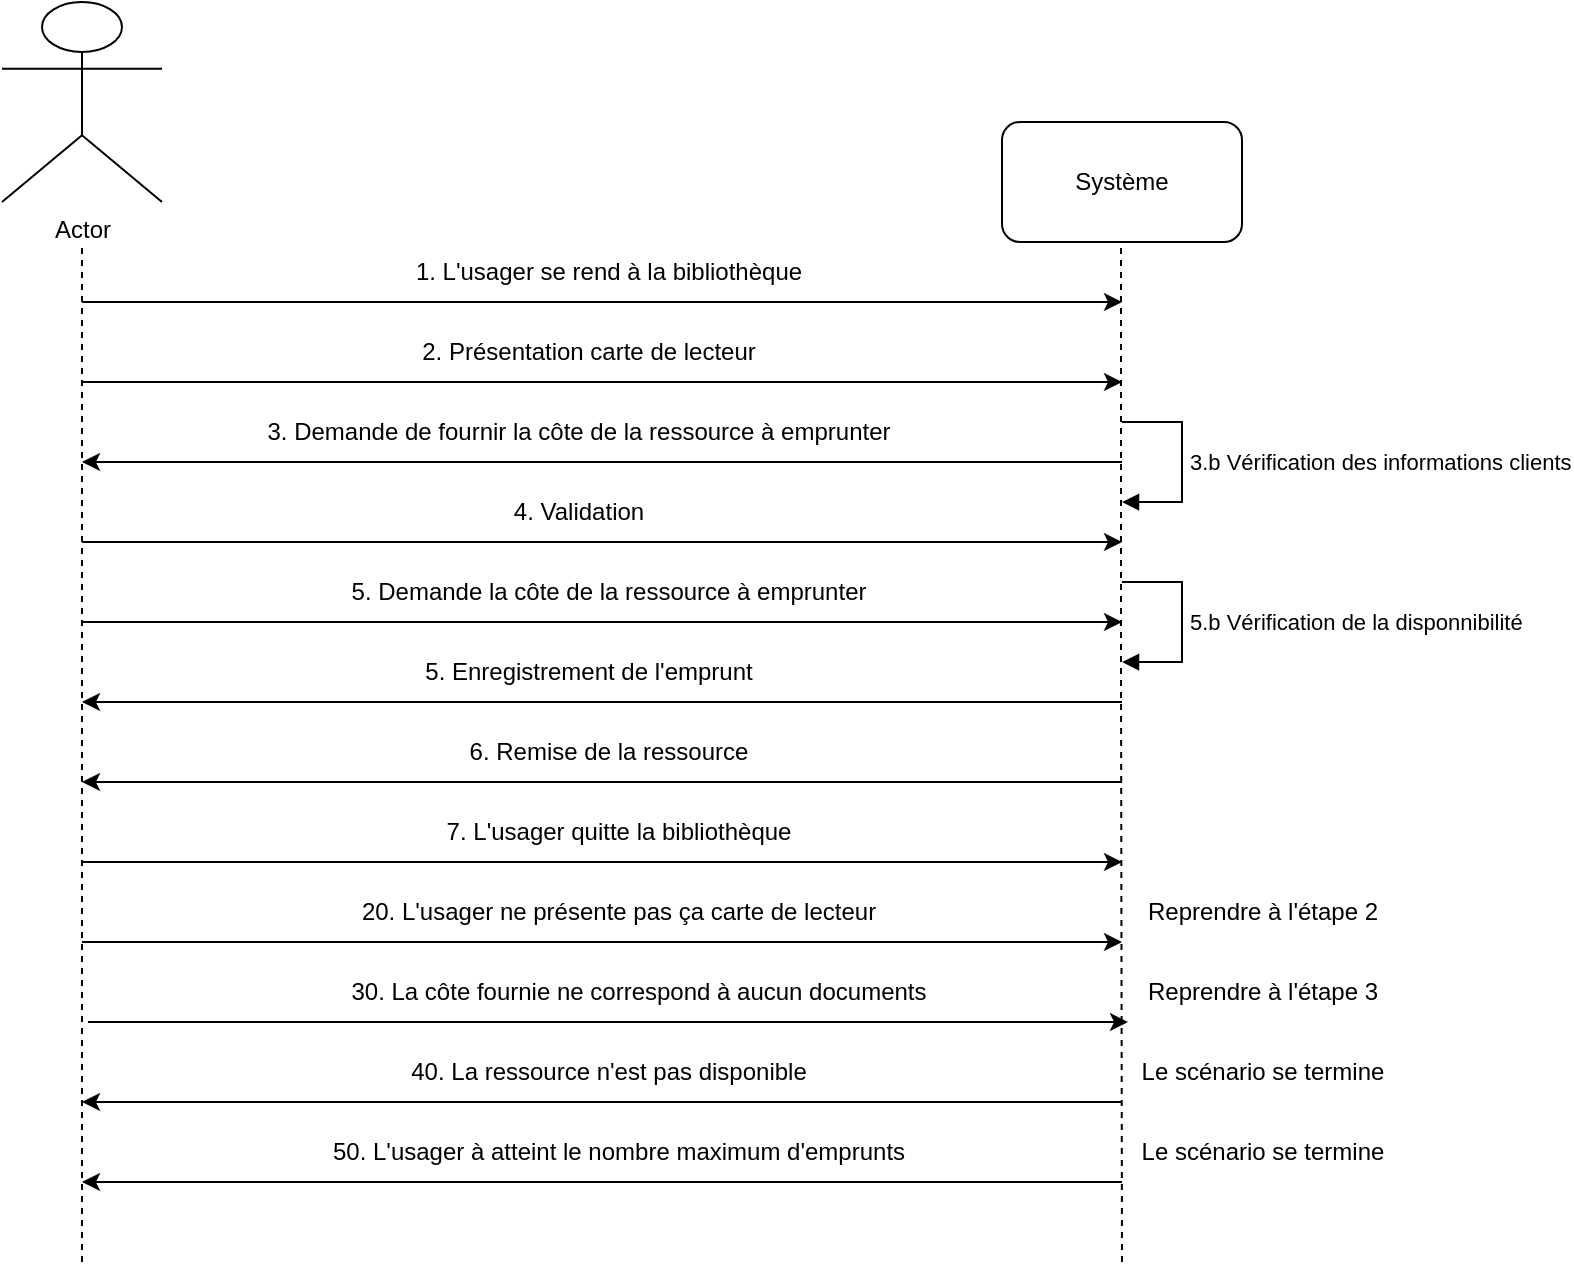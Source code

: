 <mxfile version="20.5.3" type="embed"><diagram id="1Y-inil4V9IId6jrSB4I" name="Page-1"><mxGraphModel dx="811" dy="453" grid="1" gridSize="10" guides="1" tooltips="1" connect="1" arrows="1" fold="1" page="1" pageScale="1" pageWidth="827" pageHeight="1169" math="0" shadow="0"><root><mxCell id="0"/><mxCell id="1" parent="0"/><mxCell id="6" value="Actor" style="shape=umlActor;verticalLabelPosition=bottom;verticalAlign=top;html=1;outlineConnect=0;" parent="1" vertex="1"><mxGeometry x="60" y="50" width="80" height="100" as="geometry"/></mxCell><mxCell id="7" value="Système" style="rounded=1;whiteSpace=wrap;html=1;" parent="1" vertex="1"><mxGeometry x="560" y="110" width="120" height="60" as="geometry"/></mxCell><mxCell id="8" value="" style="endArrow=none;dashed=1;html=1;rounded=0;" parent="1" edge="1"><mxGeometry width="50" height="50" relative="1" as="geometry"><mxPoint x="100" y="680" as="sourcePoint"/><mxPoint x="100" y="170" as="targetPoint"/></mxGeometry></mxCell><mxCell id="9" value="" style="endArrow=none;dashed=1;html=1;rounded=0;" parent="1" edge="1"><mxGeometry width="50" height="50" relative="1" as="geometry"><mxPoint x="620" y="680" as="sourcePoint"/><mxPoint x="619.5" y="170" as="targetPoint"/><Array as="points"><mxPoint x="619.5" y="380"/></Array></mxGeometry></mxCell><mxCell id="10" value="" style="endArrow=classic;html=1;rounded=0;" parent="1" edge="1"><mxGeometry width="50" height="50" relative="1" as="geometry"><mxPoint x="100" y="240" as="sourcePoint"/><mxPoint x="620" y="240" as="targetPoint"/></mxGeometry></mxCell><mxCell id="11" value="2. Présentation carte de lecteur" style="text;html=1;align=center;verticalAlign=middle;resizable=0;points=[];autosize=1;strokeColor=none;fillColor=none;" parent="1" vertex="1"><mxGeometry x="258" y="210" width="190" height="30" as="geometry"/></mxCell><mxCell id="13" value="" style="endArrow=classic;html=1;rounded=0;" parent="1" edge="1"><mxGeometry width="50" height="50" relative="1" as="geometry"><mxPoint x="620" y="280" as="sourcePoint"/><mxPoint x="100" y="280" as="targetPoint"/></mxGeometry></mxCell><mxCell id="14" value="3. Demande de fournir la côte de la ressource à emprunter" style="text;html=1;align=center;verticalAlign=middle;resizable=0;points=[];autosize=1;strokeColor=none;fillColor=none;" parent="1" vertex="1"><mxGeometry x="178" y="250" width="340" height="30" as="geometry"/></mxCell><mxCell id="16" value="" style="endArrow=classic;html=1;rounded=0;" parent="1" edge="1"><mxGeometry width="50" height="50" relative="1" as="geometry"><mxPoint x="100" y="320" as="sourcePoint"/><mxPoint x="620" y="320" as="targetPoint"/></mxGeometry></mxCell><mxCell id="17" value="4. Validation" style="text;html=1;align=center;verticalAlign=middle;resizable=0;points=[];autosize=1;strokeColor=none;fillColor=none;" parent="1" vertex="1"><mxGeometry x="303" y="290" width="90" height="30" as="geometry"/></mxCell><mxCell id="18" value="" style="endArrow=classic;html=1;rounded=0;" parent="1" edge="1"><mxGeometry width="50" height="50" relative="1" as="geometry"><mxPoint x="620" y="440" as="sourcePoint"/><mxPoint x="100" y="440" as="targetPoint"/></mxGeometry></mxCell><mxCell id="19" value="" style="endArrow=classic;html=1;rounded=0;" parent="1" edge="1"><mxGeometry width="50" height="50" relative="1" as="geometry"><mxPoint x="620" y="400" as="sourcePoint"/><mxPoint x="100" y="400" as="targetPoint"/></mxGeometry></mxCell><mxCell id="20" value="" style="endArrow=classic;html=1;rounded=0;" parent="1" edge="1"><mxGeometry width="50" height="50" relative="1" as="geometry"><mxPoint x="100" y="480" as="sourcePoint"/><mxPoint x="620" y="480" as="targetPoint"/></mxGeometry></mxCell><mxCell id="21" value="" style="endArrow=classic;html=1;rounded=0;" parent="1" edge="1"><mxGeometry width="50" height="50" relative="1" as="geometry"><mxPoint x="100" y="360" as="sourcePoint"/><mxPoint x="620" y="360" as="targetPoint"/></mxGeometry></mxCell><mxCell id="23" value="5. Enregistrement de l'emprunt" style="text;html=1;align=center;verticalAlign=middle;resizable=0;points=[];autosize=1;strokeColor=none;fillColor=none;" parent="1" vertex="1"><mxGeometry x="258" y="370" width="190" height="30" as="geometry"/></mxCell><mxCell id="31" value="" style="endArrow=classic;html=1;rounded=0;" edge="1" parent="1"><mxGeometry width="50" height="50" relative="1" as="geometry"><mxPoint x="100" y="200" as="sourcePoint"/><mxPoint x="620" y="200" as="targetPoint"/></mxGeometry></mxCell><mxCell id="32" value="1. L'usager se rend à la bibliothèque" style="text;html=1;align=center;verticalAlign=middle;resizable=0;points=[];autosize=1;strokeColor=none;fillColor=none;" vertex="1" parent="1"><mxGeometry x="253" y="170" width="220" height="30" as="geometry"/></mxCell><mxCell id="33" value="5. Demande la côte de la ressource à emprunter" style="text;html=1;align=center;verticalAlign=middle;resizable=0;points=[];autosize=1;strokeColor=none;fillColor=none;" vertex="1" parent="1"><mxGeometry x="223" y="330" width="280" height="30" as="geometry"/></mxCell><mxCell id="36" value="5.b Vérification de la disponnibilité" style="edgeStyle=orthogonalEdgeStyle;html=1;align=left;spacingLeft=2;endArrow=block;rounded=0;" edge="1" parent="1"><mxGeometry relative="1" as="geometry"><mxPoint x="620" y="340.0" as="sourcePoint"/><Array as="points"><mxPoint x="650" y="340.03"/><mxPoint x="650" y="380.03"/><mxPoint x="625" y="380.03"/></Array><mxPoint x="620" y="380.03" as="targetPoint"/></mxGeometry></mxCell><mxCell id="37" value="3.b Vérification des informations clients" style="edgeStyle=orthogonalEdgeStyle;html=1;align=left;spacingLeft=2;endArrow=block;rounded=0;" edge="1" parent="1"><mxGeometry relative="1" as="geometry"><mxPoint x="620" y="260" as="sourcePoint"/><Array as="points"><mxPoint x="650" y="260.03"/><mxPoint x="650" y="300.03"/><mxPoint x="625" y="300.03"/></Array><mxPoint x="620" y="300.03" as="targetPoint"/></mxGeometry></mxCell><mxCell id="38" value="6. Remise de la ressource" style="text;html=1;align=center;verticalAlign=middle;resizable=0;points=[];autosize=1;strokeColor=none;fillColor=none;" vertex="1" parent="1"><mxGeometry x="283" y="410" width="160" height="30" as="geometry"/></mxCell><mxCell id="39" value="7. L'usager quitte la bibliothèque" style="text;html=1;align=center;verticalAlign=middle;resizable=0;points=[];autosize=1;strokeColor=none;fillColor=none;" vertex="1" parent="1"><mxGeometry x="268" y="450" width="200" height="30" as="geometry"/></mxCell><mxCell id="40" value="" style="endArrow=classic;html=1;rounded=0;" edge="1" parent="1"><mxGeometry width="50" height="50" relative="1" as="geometry"><mxPoint x="100" y="520" as="sourcePoint"/><mxPoint x="620" y="520" as="targetPoint"/><Array as="points"><mxPoint x="120" y="520"/><mxPoint x="150" y="520"/></Array></mxGeometry></mxCell><mxCell id="41" value="" style="endArrow=classic;html=1;rounded=0;" edge="1" parent="1"><mxGeometry width="50" height="50" relative="1" as="geometry"><mxPoint x="103" y="560" as="sourcePoint"/><mxPoint x="623" y="560" as="targetPoint"/><Array as="points"><mxPoint x="123" y="560"/><mxPoint x="153" y="560"/></Array></mxGeometry></mxCell><mxCell id="42" value="20. L'usager ne présente pas ça carte de lecteur" style="text;html=1;align=center;verticalAlign=middle;resizable=0;points=[];autosize=1;strokeColor=none;fillColor=none;" vertex="1" parent="1"><mxGeometry x="228" y="490" width="280" height="30" as="geometry"/></mxCell><mxCell id="43" value="Reprendre à l'étape 2" style="text;html=1;align=center;verticalAlign=middle;resizable=0;points=[];autosize=1;strokeColor=none;fillColor=none;" vertex="1" parent="1"><mxGeometry x="620" y="490" width="140" height="30" as="geometry"/></mxCell><mxCell id="44" value="30. La côte fournie ne correspond à aucun documents" style="text;html=1;align=center;verticalAlign=middle;resizable=0;points=[];autosize=1;strokeColor=none;fillColor=none;" vertex="1" parent="1"><mxGeometry x="223" y="530" width="310" height="30" as="geometry"/></mxCell><mxCell id="45" value="Reprendre à l'étape 3" style="text;html=1;align=center;verticalAlign=middle;resizable=0;points=[];autosize=1;strokeColor=none;fillColor=none;" vertex="1" parent="1"><mxGeometry x="620" y="530" width="140" height="30" as="geometry"/></mxCell><mxCell id="46" value="" style="endArrow=classic;html=1;rounded=0;" edge="1" parent="1"><mxGeometry width="50" height="50" relative="1" as="geometry"><mxPoint x="620" y="600" as="sourcePoint"/><mxPoint x="100" y="600" as="targetPoint"/></mxGeometry></mxCell><mxCell id="47" value="40. La ressource n'est pas disponible" style="text;html=1;align=center;verticalAlign=middle;resizable=0;points=[];autosize=1;strokeColor=none;fillColor=none;" vertex="1" parent="1"><mxGeometry x="253" y="570" width="220" height="30" as="geometry"/></mxCell><mxCell id="48" value="Le scénario se termine" style="text;html=1;align=center;verticalAlign=middle;resizable=0;points=[];autosize=1;strokeColor=none;fillColor=none;" vertex="1" parent="1"><mxGeometry x="620" y="570" width="140" height="30" as="geometry"/></mxCell><mxCell id="49" value="" style="endArrow=classic;html=1;rounded=0;" edge="1" parent="1"><mxGeometry width="50" height="50" relative="1" as="geometry"><mxPoint x="620" y="640" as="sourcePoint"/><mxPoint x="100" y="640" as="targetPoint"/></mxGeometry></mxCell><mxCell id="50" value="50. L'usager à atteint le nombre maximum d'emprunts" style="text;html=1;align=center;verticalAlign=middle;resizable=0;points=[];autosize=1;strokeColor=none;fillColor=none;" vertex="1" parent="1"><mxGeometry x="213" y="610" width="310" height="30" as="geometry"/></mxCell><mxCell id="51" value="Le scénario se termine" style="text;html=1;align=center;verticalAlign=middle;resizable=0;points=[];autosize=1;strokeColor=none;fillColor=none;" vertex="1" parent="1"><mxGeometry x="620" y="610" width="140" height="30" as="geometry"/></mxCell></root></mxGraphModel></diagram></mxfile>